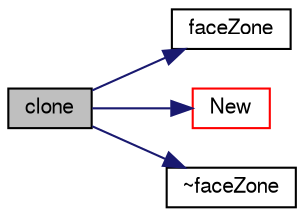 digraph "clone"
{
  bgcolor="transparent";
  edge [fontname="FreeSans",fontsize="10",labelfontname="FreeSans",labelfontsize="10"];
  node [fontname="FreeSans",fontsize="10",shape=record];
  rankdir="LR";
  Node586 [label="clone",height=0.2,width=0.4,color="black", fillcolor="grey75", style="filled", fontcolor="black"];
  Node586 -> Node587 [color="midnightblue",fontsize="10",style="solid",fontname="FreeSans"];
  Node587 [label="faceZone",height=0.2,width=0.4,color="black",URL="$a27510.html#a454b8c1532ed3f6540b0d074328e8405",tooltip="Disallow default bitwise copy construct. "];
  Node586 -> Node588 [color="midnightblue",fontsize="10",style="solid",fontname="FreeSans"];
  Node588 [label="New",height=0.2,width=0.4,color="red",URL="$a27510.html#ad9a0ff6c03bf16380b97eaf16d6e0040",tooltip="Return a pointer to a new face zone. "];
  Node586 -> Node891 [color="midnightblue",fontsize="10",style="solid",fontname="FreeSans"];
  Node891 [label="~faceZone",height=0.2,width=0.4,color="black",URL="$a27510.html#ab1613c38fa3f0b2afbcadc4b00ccb95e",tooltip="Destructor. "];
}
